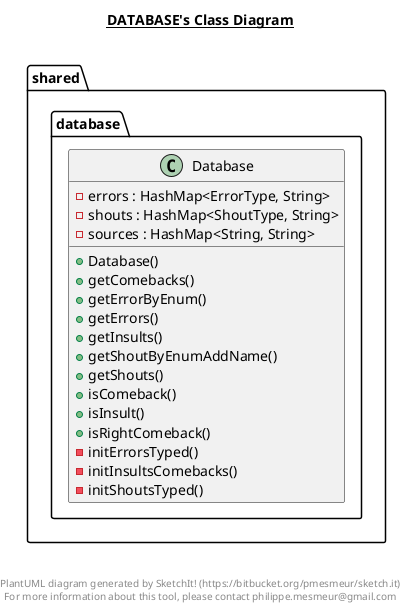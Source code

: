 @startuml

title __DATABASE's Class Diagram__\n

  namespace shared.database {
    class shared.database.Database {
        - errors : HashMap<ErrorType, String>
        - shouts : HashMap<ShoutType, String>
        - sources : HashMap<String, String>
        + Database()
        + getComebacks()
        + getErrorByEnum()
        + getErrors()
        + getInsults()
        + getShoutByEnumAddName()
        + getShouts()
        + isComeback()
        + isInsult()
        + isRightComeback()
        - initErrorsTyped()
        - initInsultsComebacks()
        - initShoutsTyped()
    }
  }
  



right footer


PlantUML diagram generated by SketchIt! (https://bitbucket.org/pmesmeur/sketch.it)
For more information about this tool, please contact philippe.mesmeur@gmail.com
endfooter

@enduml
